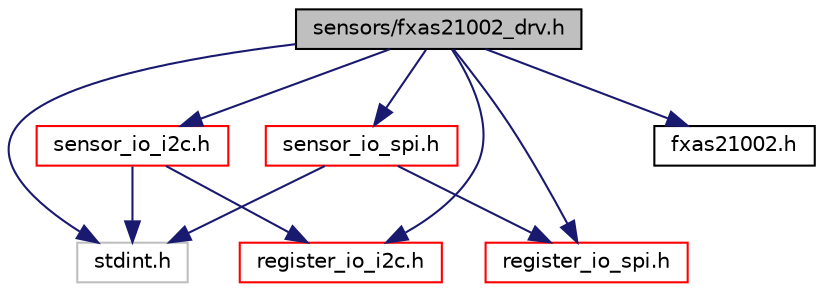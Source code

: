 digraph "sensors/fxas21002_drv.h"
{
  edge [fontname="Helvetica",fontsize="10",labelfontname="Helvetica",labelfontsize="10"];
  node [fontname="Helvetica",fontsize="10",shape=record];
  Node0 [label="sensors/fxas21002_drv.h",height=0.2,width=0.4,color="black", fillcolor="grey75", style="filled", fontcolor="black"];
  Node0 -> Node1 [color="midnightblue",fontsize="10",style="solid",fontname="Helvetica"];
  Node1 [label="stdint.h",height=0.2,width=0.4,color="grey75", fillcolor="white", style="filled"];
  Node0 -> Node2 [color="midnightblue",fontsize="10",style="solid",fontname="Helvetica"];
  Node2 [label="fxas21002.h",height=0.2,width=0.4,color="black", fillcolor="white", style="filled",URL="$fxas21002_8h.html",tooltip="The fxas21002.h contains the fxas21002 sensor register definitions and its bit mask. "];
  Node0 -> Node3 [color="midnightblue",fontsize="10",style="solid",fontname="Helvetica"];
  Node3 [label="sensor_io_i2c.h",height=0.2,width=0.4,color="red", fillcolor="white", style="filled",URL="$sensor__io__i2c_8h.html",tooltip="The sensor_io_i2c.h file declares low-level interface functions for reading and writing sensor regist..."];
  Node3 -> Node1 [color="midnightblue",fontsize="10",style="solid",fontname="Helvetica"];
  Node3 -> Node6 [color="midnightblue",fontsize="10",style="solid",fontname="Helvetica"];
  Node6 [label="register_io_i2c.h",height=0.2,width=0.4,color="red", fillcolor="white", style="filled",URL="$register__io__i2c_8h.html",tooltip="The register_io_i2c.h file declares low-level interface functions for reading and writing sensor regi..."];
  Node0 -> Node9 [color="midnightblue",fontsize="10",style="solid",fontname="Helvetica"];
  Node9 [label="sensor_io_spi.h",height=0.2,width=0.4,color="red", fillcolor="white", style="filled",URL="$sensor__io__spi_8h.html",tooltip="The sensor_io_spi.h file declares low-level interface functions for reading and writing sensor regist..."];
  Node9 -> Node1 [color="midnightblue",fontsize="10",style="solid",fontname="Helvetica"];
  Node9 -> Node11 [color="midnightblue",fontsize="10",style="solid",fontname="Helvetica"];
  Node11 [label="register_io_spi.h",height=0.2,width=0.4,color="red", fillcolor="white", style="filled",URL="$register__io__spi_8h.html",tooltip="The register_io_spi.h file declares low-level interface functions for reading and writing sensor regi..."];
  Node0 -> Node6 [color="midnightblue",fontsize="10",style="solid",fontname="Helvetica"];
  Node0 -> Node11 [color="midnightblue",fontsize="10",style="solid",fontname="Helvetica"];
}
